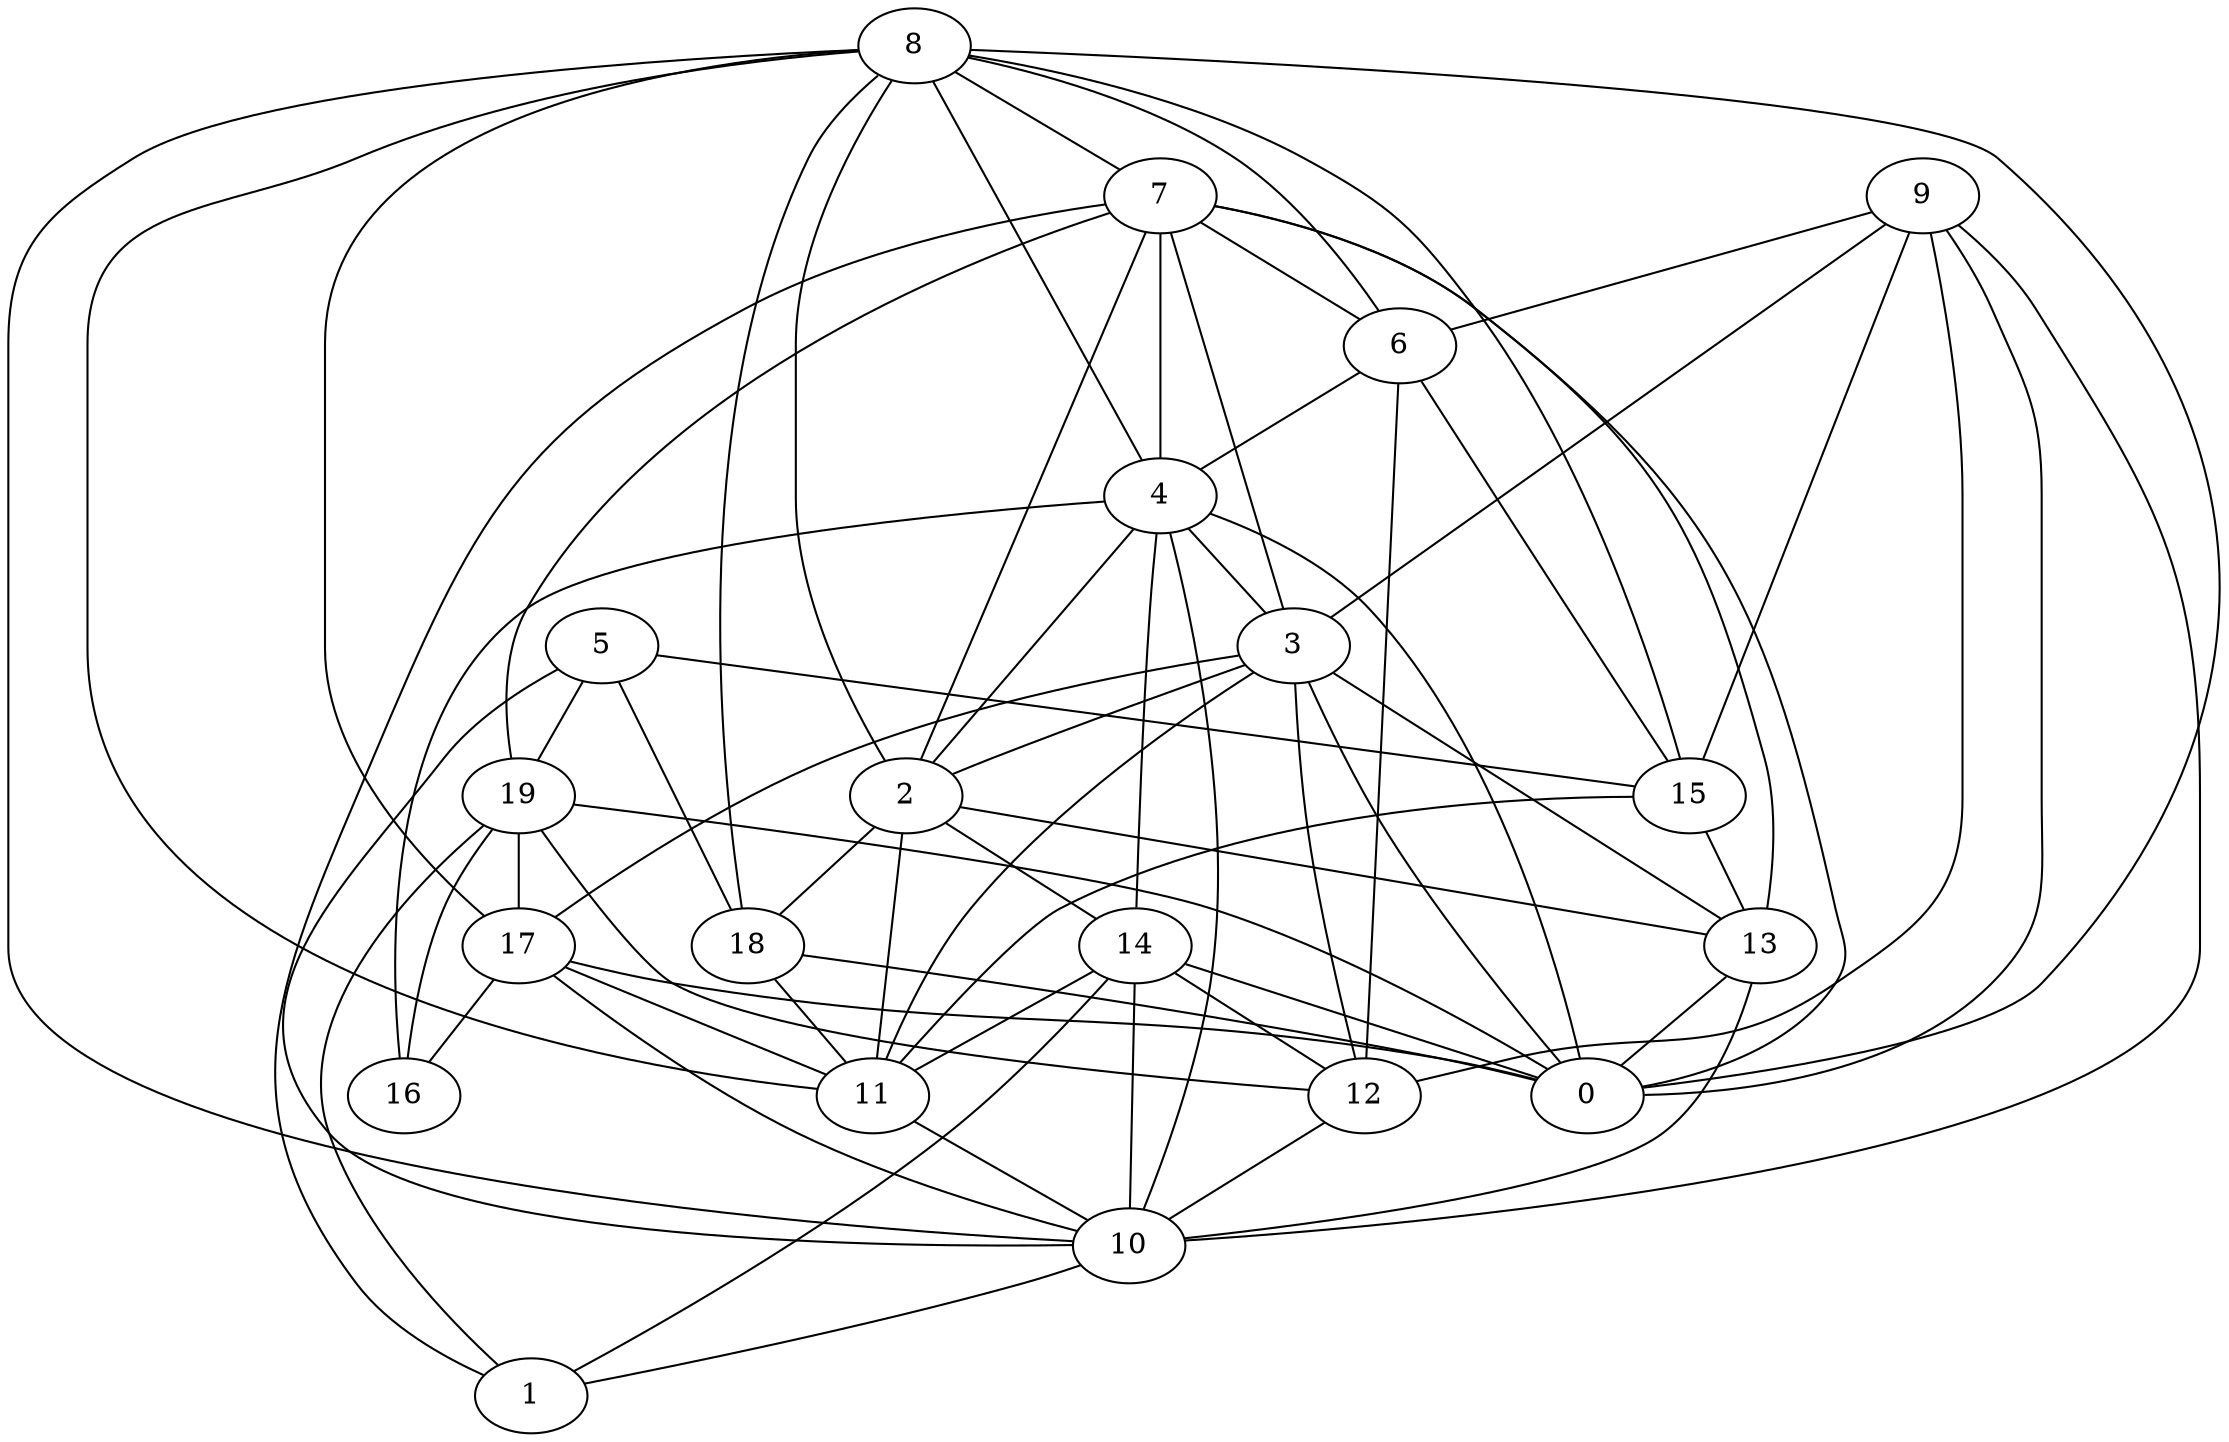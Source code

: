 digraph GG_graph {

subgraph G_graph {
edge [color = black]
"14" -> "0" [dir = none]
"14" -> "11" [dir = none]
"14" -> "1" [dir = none]
"10" -> "1" [dir = none]
"8" -> "6" [dir = none]
"8" -> "18" [dir = none]
"8" -> "0" [dir = none]
"8" -> "10" [dir = none]
"8" -> "15" [dir = none]
"8" -> "7" [dir = none]
"8" -> "17" [dir = none]
"8" -> "2" [dir = none]
"8" -> "4" [dir = none]
"5" -> "19" [dir = none]
"5" -> "10" [dir = none]
"5" -> "15" [dir = none]
"3" -> "2" [dir = none]
"3" -> "17" [dir = none]
"3" -> "13" [dir = none]
"3" -> "11" [dir = none]
"3" -> "12" [dir = none]
"18" -> "11" [dir = none]
"11" -> "10" [dir = none]
"9" -> "6" [dir = none]
"9" -> "10" [dir = none]
"9" -> "15" [dir = none]
"9" -> "12" [dir = none]
"15" -> "13" [dir = none]
"15" -> "11" [dir = none]
"13" -> "10" [dir = none]
"17" -> "0" [dir = none]
"17" -> "16" [dir = none]
"17" -> "11" [dir = none]
"7" -> "4" [dir = none]
"7" -> "19" [dir = none]
"7" -> "2" [dir = none]
"7" -> "6" [dir = none]
"7" -> "3" [dir = none]
"7" -> "1" [dir = none]
"7" -> "13" [dir = none]
"7" -> "0" [dir = none]
"12" -> "10" [dir = none]
"2" -> "18" [dir = none]
"2" -> "14" [dir = none]
"4" -> "2" [dir = none]
"4" -> "16" [dir = none]
"4" -> "3" [dir = none]
"4" -> "10" [dir = none]
"4" -> "14" [dir = none]
"19" -> "16" [dir = none]
"19" -> "1" [dir = none]
"19" -> "12" [dir = none]
"19" -> "0" [dir = none]
"19" -> "17" [dir = none]
"6" -> "15" [dir = none]
"6" -> "12" [dir = none]
"6" -> "4" [dir = none]
"5" -> "18" [dir = none]
"3" -> "0" [dir = none]
"2" -> "13" [dir = none]
"8" -> "11" [dir = none]
"17" -> "10" [dir = none]
"2" -> "11" [dir = none]
"4" -> "0" [dir = none]
"14" -> "12" [dir = none]
"13" -> "0" [dir = none]
"9" -> "3" [dir = none]
"9" -> "0" [dir = none]
"14" -> "10" [dir = none]
"18" -> "0" [dir = none]
}

}
